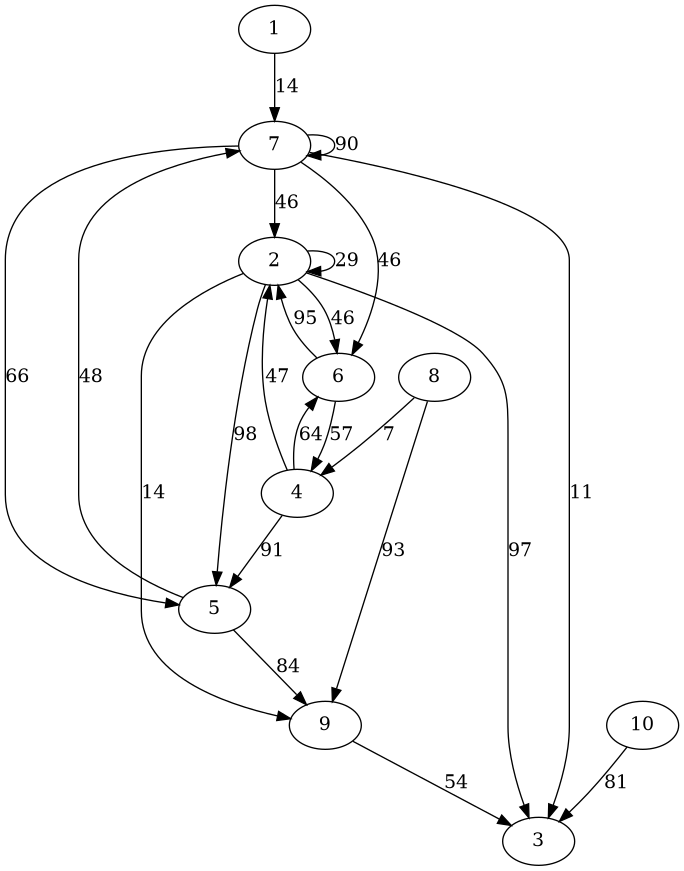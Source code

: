 @startuml
digraph G {
	1 -> 7 [label = 14]
	2 -> 6 [label = 46]
	2 -> 9 [label = 14]
	2 -> 2 [label = 29]
	2 -> 3 [label = 97]
	2 -> 5 [label = 98]
	4 -> 2 [label = 47]
	4 -> 6 [label = 64]
	4 -> 5 [label = 91]
	5 -> 9 [label = 84]
	5 -> 7 [label = 48]
	6 -> 4 [label = 57]
	6 -> 2 [label = 95]
	7 -> 2 [label = 46]
	7 -> 7 [label = 90]
	7 -> 5 [label = 66]
	7 -> 6 [label = 46]
	7 -> 3 [label = 11]
	8 -> 9 [label = 93]
	8 -> 4 [label = 7]
	9 -> 3 [label = 54]
	10 -> 3 [label = 81]
}
@enduml
